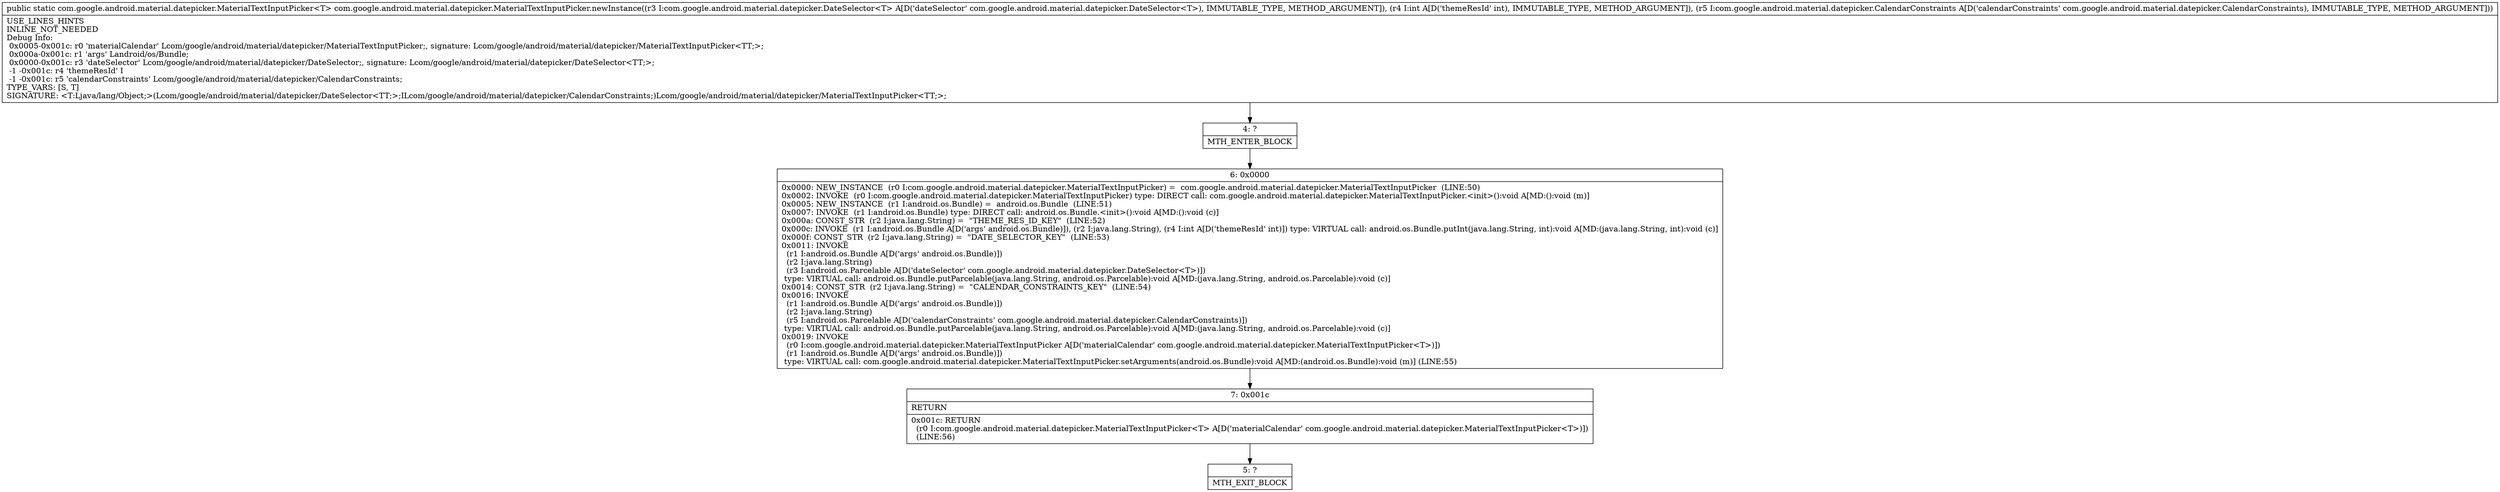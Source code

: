 digraph "CFG forcom.google.android.material.datepicker.MaterialTextInputPicker.newInstance(Lcom\/google\/android\/material\/datepicker\/DateSelector;ILcom\/google\/android\/material\/datepicker\/CalendarConstraints;)Lcom\/google\/android\/material\/datepicker\/MaterialTextInputPicker;" {
Node_4 [shape=record,label="{4\:\ ?|MTH_ENTER_BLOCK\l}"];
Node_6 [shape=record,label="{6\:\ 0x0000|0x0000: NEW_INSTANCE  (r0 I:com.google.android.material.datepicker.MaterialTextInputPicker) =  com.google.android.material.datepicker.MaterialTextInputPicker  (LINE:50)\l0x0002: INVOKE  (r0 I:com.google.android.material.datepicker.MaterialTextInputPicker) type: DIRECT call: com.google.android.material.datepicker.MaterialTextInputPicker.\<init\>():void A[MD:():void (m)]\l0x0005: NEW_INSTANCE  (r1 I:android.os.Bundle) =  android.os.Bundle  (LINE:51)\l0x0007: INVOKE  (r1 I:android.os.Bundle) type: DIRECT call: android.os.Bundle.\<init\>():void A[MD:():void (c)]\l0x000a: CONST_STR  (r2 I:java.lang.String) =  \"THEME_RES_ID_KEY\"  (LINE:52)\l0x000c: INVOKE  (r1 I:android.os.Bundle A[D('args' android.os.Bundle)]), (r2 I:java.lang.String), (r4 I:int A[D('themeResId' int)]) type: VIRTUAL call: android.os.Bundle.putInt(java.lang.String, int):void A[MD:(java.lang.String, int):void (c)]\l0x000f: CONST_STR  (r2 I:java.lang.String) =  \"DATE_SELECTOR_KEY\"  (LINE:53)\l0x0011: INVOKE  \l  (r1 I:android.os.Bundle A[D('args' android.os.Bundle)])\l  (r2 I:java.lang.String)\l  (r3 I:android.os.Parcelable A[D('dateSelector' com.google.android.material.datepicker.DateSelector\<T\>)])\l type: VIRTUAL call: android.os.Bundle.putParcelable(java.lang.String, android.os.Parcelable):void A[MD:(java.lang.String, android.os.Parcelable):void (c)]\l0x0014: CONST_STR  (r2 I:java.lang.String) =  \"CALENDAR_CONSTRAINTS_KEY\"  (LINE:54)\l0x0016: INVOKE  \l  (r1 I:android.os.Bundle A[D('args' android.os.Bundle)])\l  (r2 I:java.lang.String)\l  (r5 I:android.os.Parcelable A[D('calendarConstraints' com.google.android.material.datepicker.CalendarConstraints)])\l type: VIRTUAL call: android.os.Bundle.putParcelable(java.lang.String, android.os.Parcelable):void A[MD:(java.lang.String, android.os.Parcelable):void (c)]\l0x0019: INVOKE  \l  (r0 I:com.google.android.material.datepicker.MaterialTextInputPicker A[D('materialCalendar' com.google.android.material.datepicker.MaterialTextInputPicker\<T\>)])\l  (r1 I:android.os.Bundle A[D('args' android.os.Bundle)])\l type: VIRTUAL call: com.google.android.material.datepicker.MaterialTextInputPicker.setArguments(android.os.Bundle):void A[MD:(android.os.Bundle):void (m)] (LINE:55)\l}"];
Node_7 [shape=record,label="{7\:\ 0x001c|RETURN\l|0x001c: RETURN  \l  (r0 I:com.google.android.material.datepicker.MaterialTextInputPicker\<T\> A[D('materialCalendar' com.google.android.material.datepicker.MaterialTextInputPicker\<T\>)])\l  (LINE:56)\l}"];
Node_5 [shape=record,label="{5\:\ ?|MTH_EXIT_BLOCK\l}"];
MethodNode[shape=record,label="{public static com.google.android.material.datepicker.MaterialTextInputPicker\<T\> com.google.android.material.datepicker.MaterialTextInputPicker.newInstance((r3 I:com.google.android.material.datepicker.DateSelector\<T\> A[D('dateSelector' com.google.android.material.datepicker.DateSelector\<T\>), IMMUTABLE_TYPE, METHOD_ARGUMENT]), (r4 I:int A[D('themeResId' int), IMMUTABLE_TYPE, METHOD_ARGUMENT]), (r5 I:com.google.android.material.datepicker.CalendarConstraints A[D('calendarConstraints' com.google.android.material.datepicker.CalendarConstraints), IMMUTABLE_TYPE, METHOD_ARGUMENT]))  | USE_LINES_HINTS\lINLINE_NOT_NEEDED\lDebug Info:\l  0x0005\-0x001c: r0 'materialCalendar' Lcom\/google\/android\/material\/datepicker\/MaterialTextInputPicker;, signature: Lcom\/google\/android\/material\/datepicker\/MaterialTextInputPicker\<TT;\>;\l  0x000a\-0x001c: r1 'args' Landroid\/os\/Bundle;\l  0x0000\-0x001c: r3 'dateSelector' Lcom\/google\/android\/material\/datepicker\/DateSelector;, signature: Lcom\/google\/android\/material\/datepicker\/DateSelector\<TT;\>;\l  \-1 \-0x001c: r4 'themeResId' I\l  \-1 \-0x001c: r5 'calendarConstraints' Lcom\/google\/android\/material\/datepicker\/CalendarConstraints;\lTYPE_VARS: [S, T]\lSIGNATURE: \<T:Ljava\/lang\/Object;\>(Lcom\/google\/android\/material\/datepicker\/DateSelector\<TT;\>;ILcom\/google\/android\/material\/datepicker\/CalendarConstraints;)Lcom\/google\/android\/material\/datepicker\/MaterialTextInputPicker\<TT;\>;\l}"];
MethodNode -> Node_4;Node_4 -> Node_6;
Node_6 -> Node_7;
Node_7 -> Node_5;
}

